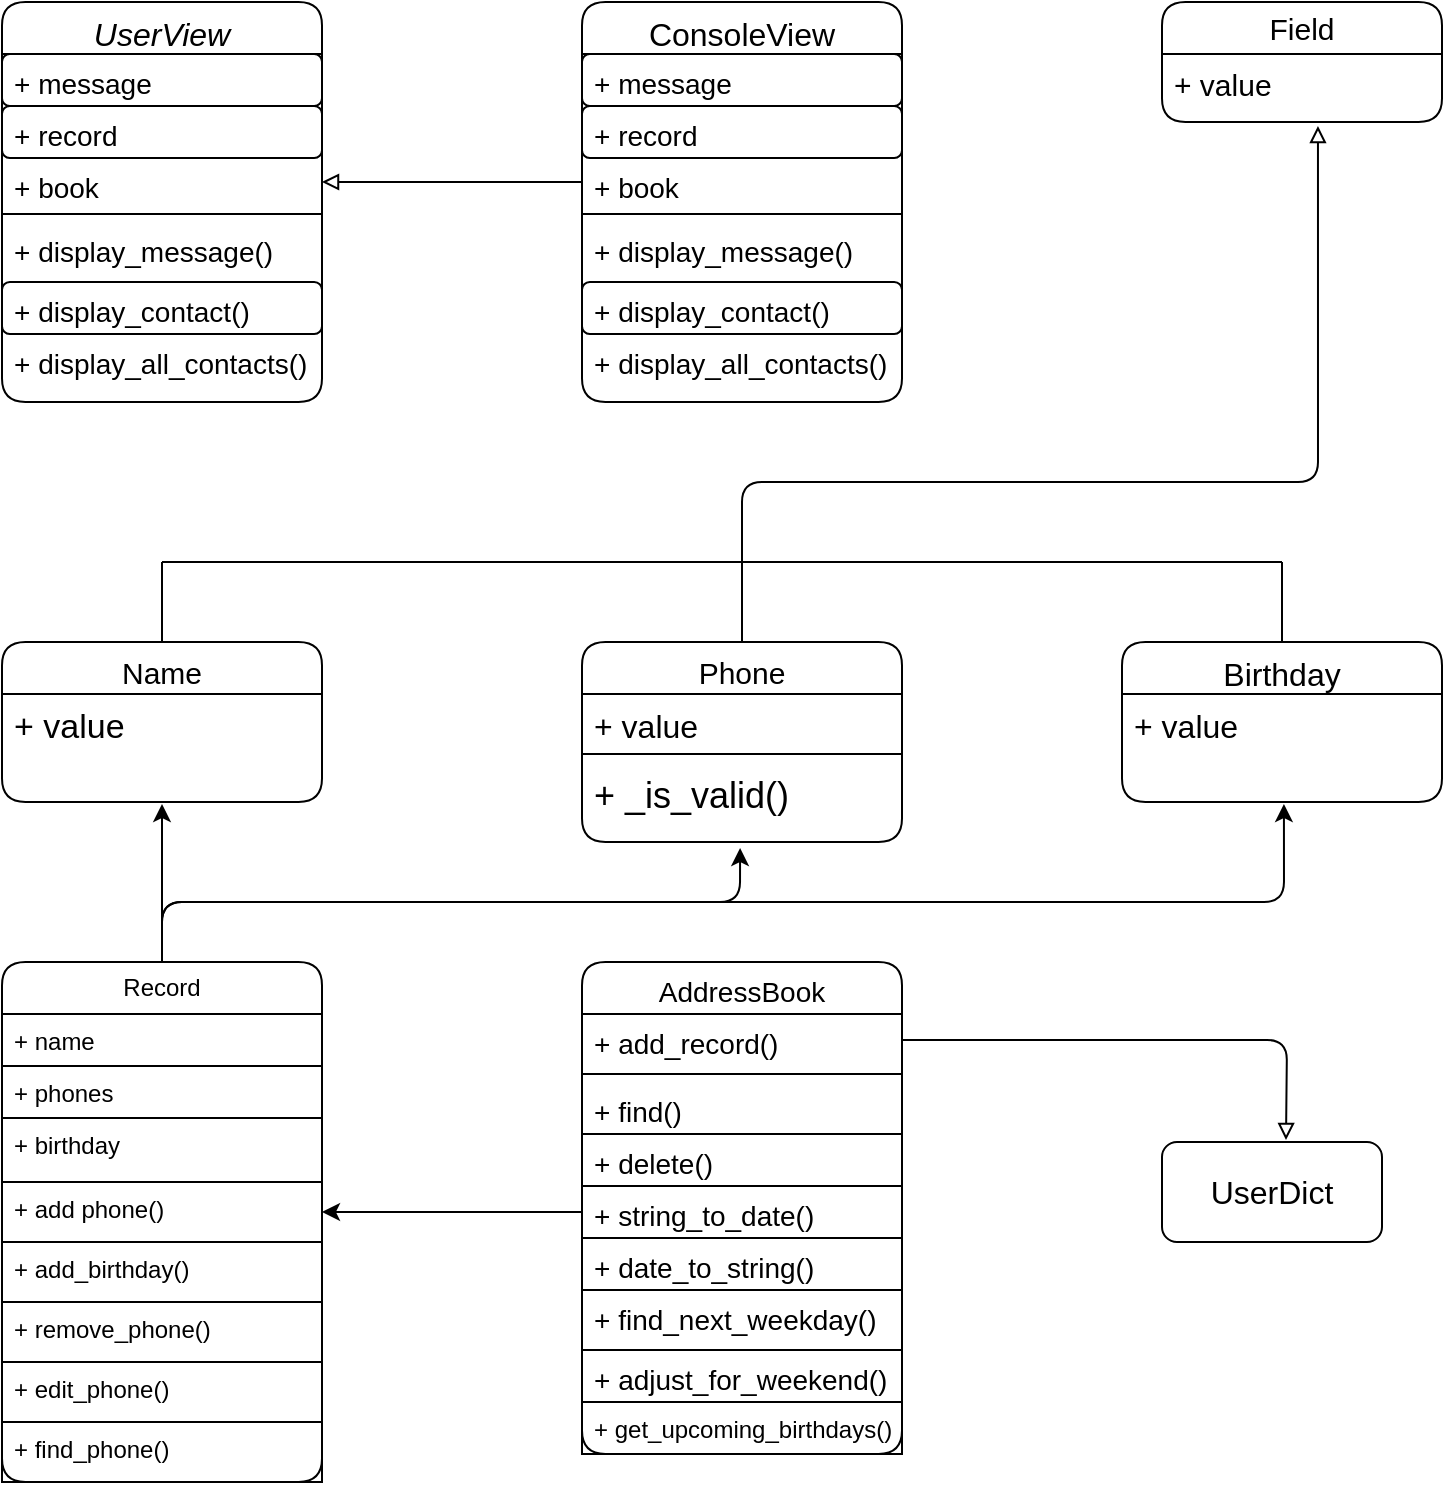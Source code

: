 <mxfile version="24.8.6">
  <diagram id="C5RBs43oDa-KdzZeNtuy" name="Page-1">
    <mxGraphModel dx="1434" dy="746" grid="1" gridSize="10" guides="1" tooltips="1" connect="1" arrows="1" fold="1" page="1" pageScale="1" pageWidth="827" pageHeight="1169" math="0" shadow="0">
      <root>
        <mxCell id="WIyWlLk6GJQsqaUBKTNV-0" />
        <mxCell id="WIyWlLk6GJQsqaUBKTNV-1" parent="WIyWlLk6GJQsqaUBKTNV-0" />
        <mxCell id="zkfFHV4jXpPFQw0GAbJ--0" value="UserView" style="swimlane;fontStyle=2;align=center;verticalAlign=top;childLayout=stackLayout;horizontal=1;startSize=26;horizontalStack=0;resizeParent=1;resizeLast=0;collapsible=1;marginBottom=0;rounded=1;shadow=0;strokeWidth=1;fontSize=16;" parent="WIyWlLk6GJQsqaUBKTNV-1" vertex="1">
          <mxGeometry x="40" y="40" width="160" height="200" as="geometry">
            <mxRectangle x="230" y="140" width="160" height="26" as="alternateBounds" />
          </mxGeometry>
        </mxCell>
        <mxCell id="zkfFHV4jXpPFQw0GAbJ--1" value="+ message" style="text;align=left;verticalAlign=top;spacingLeft=4;spacingRight=4;overflow=hidden;rotatable=0;points=[[0,0.5],[1,0.5]];portConstraint=eastwest;fontSize=14;strokeColor=default;rounded=1;" parent="zkfFHV4jXpPFQw0GAbJ--0" vertex="1">
          <mxGeometry y="26" width="160" height="26" as="geometry" />
        </mxCell>
        <mxCell id="zkfFHV4jXpPFQw0GAbJ--2" value="+ record" style="text;align=left;verticalAlign=top;spacingLeft=4;spacingRight=4;overflow=hidden;rotatable=0;points=[[0,0.5],[1,0.5]];portConstraint=eastwest;rounded=1;shadow=0;html=0;fontSize=14;strokeColor=default;" parent="zkfFHV4jXpPFQw0GAbJ--0" vertex="1">
          <mxGeometry y="52" width="160" height="26" as="geometry" />
        </mxCell>
        <mxCell id="zkfFHV4jXpPFQw0GAbJ--3" value="+ book" style="text;align=left;verticalAlign=top;spacingLeft=4;spacingRight=4;overflow=hidden;rotatable=0;points=[[0,0.5],[1,0.5]];portConstraint=eastwest;rounded=1;shadow=0;html=0;fontSize=14;strokeColor=none;" parent="zkfFHV4jXpPFQw0GAbJ--0" vertex="1">
          <mxGeometry y="78" width="160" height="24" as="geometry" />
        </mxCell>
        <mxCell id="zkfFHV4jXpPFQw0GAbJ--4" value="" style="line;html=1;strokeWidth=1;align=left;verticalAlign=middle;spacingTop=-1;spacingLeft=3;spacingRight=3;rotatable=0;labelPosition=right;points=[];portConstraint=eastwest;rounded=1;" parent="zkfFHV4jXpPFQw0GAbJ--0" vertex="1">
          <mxGeometry y="102" width="160" height="8" as="geometry" />
        </mxCell>
        <mxCell id="zkfFHV4jXpPFQw0GAbJ--5" value="+ display_message()" style="text;align=left;verticalAlign=top;spacingLeft=4;spacingRight=4;overflow=hidden;rotatable=0;points=[[0,0.5],[1,0.5]];portConstraint=eastwest;fontSize=14;strokeColor=none;rounded=1;" parent="zkfFHV4jXpPFQw0GAbJ--0" vertex="1">
          <mxGeometry y="110" width="160" height="30" as="geometry" />
        </mxCell>
        <mxCell id="8JFS-HZTUzqbWkByuzL_-0" value="+ display_contact()" style="text;align=left;verticalAlign=top;spacingLeft=4;spacingRight=4;overflow=hidden;rotatable=0;points=[[0,0.5],[1,0.5]];portConstraint=eastwest;fontSize=14;strokeColor=default;rounded=1;" vertex="1" parent="zkfFHV4jXpPFQw0GAbJ--0">
          <mxGeometry y="140" width="160" height="26" as="geometry" />
        </mxCell>
        <mxCell id="8JFS-HZTUzqbWkByuzL_-1" value="+ display_all_contacts()" style="text;align=left;verticalAlign=top;spacingLeft=4;spacingRight=4;overflow=hidden;rotatable=0;points=[[0,0.5],[1,0.5]];portConstraint=eastwest;fontSize=14;rounded=1;" vertex="1" parent="zkfFHV4jXpPFQw0GAbJ--0">
          <mxGeometry y="166" width="160" height="34" as="geometry" />
        </mxCell>
        <mxCell id="8JFS-HZTUzqbWkByuzL_-11" value="ConsoleView" style="swimlane;fontStyle=0;align=center;verticalAlign=top;childLayout=stackLayout;horizontal=1;startSize=26;horizontalStack=0;resizeParent=1;resizeLast=0;collapsible=1;marginBottom=0;rounded=1;shadow=0;strokeWidth=1;fontSize=16;" vertex="1" parent="WIyWlLk6GJQsqaUBKTNV-1">
          <mxGeometry x="330" y="40" width="160" height="200" as="geometry">
            <mxRectangle x="230" y="140" width="160" height="26" as="alternateBounds" />
          </mxGeometry>
        </mxCell>
        <mxCell id="8JFS-HZTUzqbWkByuzL_-12" value="+ message" style="text;align=left;verticalAlign=top;spacingLeft=4;spacingRight=4;overflow=hidden;rotatable=0;points=[[0,0.5],[1,0.5]];portConstraint=eastwest;fontSize=14;strokeColor=default;rounded=1;" vertex="1" parent="8JFS-HZTUzqbWkByuzL_-11">
          <mxGeometry y="26" width="160" height="26" as="geometry" />
        </mxCell>
        <mxCell id="8JFS-HZTUzqbWkByuzL_-13" value="+ record" style="text;align=left;verticalAlign=top;spacingLeft=4;spacingRight=4;overflow=hidden;rotatable=0;points=[[0,0.5],[1,0.5]];portConstraint=eastwest;rounded=1;shadow=0;html=0;fontSize=14;strokeColor=default;" vertex="1" parent="8JFS-HZTUzqbWkByuzL_-11">
          <mxGeometry y="52" width="160" height="26" as="geometry" />
        </mxCell>
        <mxCell id="8JFS-HZTUzqbWkByuzL_-14" value="+ book" style="text;align=left;verticalAlign=top;spacingLeft=4;spacingRight=4;overflow=hidden;rotatable=0;points=[[0,0.5],[1,0.5]];portConstraint=eastwest;rounded=1;shadow=0;html=0;fontSize=14;strokeColor=none;" vertex="1" parent="8JFS-HZTUzqbWkByuzL_-11">
          <mxGeometry y="78" width="160" height="24" as="geometry" />
        </mxCell>
        <mxCell id="8JFS-HZTUzqbWkByuzL_-15" value="" style="line;html=1;strokeWidth=1;align=left;verticalAlign=middle;spacingTop=-1;spacingLeft=3;spacingRight=3;rotatable=0;labelPosition=right;points=[];portConstraint=eastwest;rounded=1;" vertex="1" parent="8JFS-HZTUzqbWkByuzL_-11">
          <mxGeometry y="102" width="160" height="8" as="geometry" />
        </mxCell>
        <mxCell id="8JFS-HZTUzqbWkByuzL_-16" value="+ display_message()" style="text;align=left;verticalAlign=top;spacingLeft=4;spacingRight=4;overflow=hidden;rotatable=0;points=[[0,0.5],[1,0.5]];portConstraint=eastwest;fontSize=14;strokeColor=none;rounded=1;" vertex="1" parent="8JFS-HZTUzqbWkByuzL_-11">
          <mxGeometry y="110" width="160" height="30" as="geometry" />
        </mxCell>
        <mxCell id="8JFS-HZTUzqbWkByuzL_-17" value="+ display_contact()" style="text;align=left;verticalAlign=top;spacingLeft=4;spacingRight=4;overflow=hidden;rotatable=0;points=[[0,0.5],[1,0.5]];portConstraint=eastwest;fontSize=14;strokeColor=default;rounded=1;" vertex="1" parent="8JFS-HZTUzqbWkByuzL_-11">
          <mxGeometry y="140" width="160" height="26" as="geometry" />
        </mxCell>
        <mxCell id="8JFS-HZTUzqbWkByuzL_-18" value="+ display_all_contacts()" style="text;align=left;verticalAlign=top;spacingLeft=4;spacingRight=4;overflow=hidden;rotatable=0;points=[[0,0.5],[1,0.5]];portConstraint=eastwest;fontSize=14;rounded=1;" vertex="1" parent="8JFS-HZTUzqbWkByuzL_-11">
          <mxGeometry y="166" width="160" height="26" as="geometry" />
        </mxCell>
        <mxCell id="8JFS-HZTUzqbWkByuzL_-32" style="edgeStyle=orthogonalEdgeStyle;rounded=1;orthogonalLoop=1;jettySize=auto;html=1;exitX=0;exitY=0.5;exitDx=0;exitDy=0;entryX=1;entryY=0.5;entryDx=0;entryDy=0;labelBackgroundColor=none;fontColor=default;endArrow=block;endFill=0;" edge="1" parent="WIyWlLk6GJQsqaUBKTNV-1" source="8JFS-HZTUzqbWkByuzL_-14" target="zkfFHV4jXpPFQw0GAbJ--3">
          <mxGeometry relative="1" as="geometry" />
        </mxCell>
        <mxCell id="8JFS-HZTUzqbWkByuzL_-33" value="&lt;font style=&quot;font-size: 15px;&quot;&gt;Field&lt;/font&gt;" style="swimlane;fontStyle=0;childLayout=stackLayout;horizontal=1;startSize=26;fillColor=none;horizontalStack=0;resizeParent=1;resizeParentMax=0;resizeLast=0;collapsible=1;marginBottom=0;whiteSpace=wrap;html=1;rounded=1;" vertex="1" parent="WIyWlLk6GJQsqaUBKTNV-1">
          <mxGeometry x="620" y="40" width="140" height="60" as="geometry" />
        </mxCell>
        <mxCell id="8JFS-HZTUzqbWkByuzL_-34" value="&lt;font style=&quot;font-size: 15px;&quot;&gt;+ value&lt;/font&gt;" style="text;strokeColor=none;fillColor=none;align=left;verticalAlign=top;spacingLeft=4;spacingRight=4;overflow=hidden;rotatable=0;points=[[0,0.5],[1,0.5]];portConstraint=eastwest;whiteSpace=wrap;html=1;rounded=1;" vertex="1" parent="8JFS-HZTUzqbWkByuzL_-33">
          <mxGeometry y="26" width="140" height="34" as="geometry" />
        </mxCell>
        <mxCell id="8JFS-HZTUzqbWkByuzL_-54" style="rounded=1;orthogonalLoop=1;jettySize=auto;html=1;exitX=0.5;exitY=0;exitDx=0;exitDy=0;endArrow=none;endFill=0;" edge="1" parent="WIyWlLk6GJQsqaUBKTNV-1" source="8JFS-HZTUzqbWkByuzL_-37">
          <mxGeometry relative="1" as="geometry">
            <mxPoint x="120" y="320" as="targetPoint" />
          </mxGeometry>
        </mxCell>
        <mxCell id="8JFS-HZTUzqbWkByuzL_-37" value="&lt;div style=&quot;&quot;&gt;&lt;span style=&quot;font-size: 15px; font-weight: normal; background-color: initial;&quot;&gt;Name&lt;/span&gt;&lt;/div&gt;" style="swimlane;fontStyle=1;align=center;verticalAlign=top;childLayout=stackLayout;horizontal=1;startSize=26;horizontalStack=0;resizeParent=1;resizeParentMax=0;resizeLast=0;collapsible=1;marginBottom=0;whiteSpace=wrap;html=1;rounded=1;" vertex="1" parent="WIyWlLk6GJQsqaUBKTNV-1">
          <mxGeometry x="40" y="360" width="160" height="80" as="geometry" />
        </mxCell>
        <mxCell id="8JFS-HZTUzqbWkByuzL_-38" value="&lt;font style=&quot;font-size: 17px;&quot;&gt;+ value&lt;/font&gt;" style="text;strokeColor=none;fillColor=none;align=left;verticalAlign=top;spacingLeft=4;spacingRight=4;overflow=hidden;rotatable=0;points=[[0,0.5],[1,0.5]];portConstraint=eastwest;whiteSpace=wrap;html=1;rounded=1;" vertex="1" parent="8JFS-HZTUzqbWkByuzL_-37">
          <mxGeometry y="26" width="160" height="54" as="geometry" />
        </mxCell>
        <mxCell id="8JFS-HZTUzqbWkByuzL_-57" style="edgeStyle=none;rounded=1;orthogonalLoop=1;jettySize=auto;html=1;endArrow=none;endFill=0;" edge="1" parent="WIyWlLk6GJQsqaUBKTNV-1">
          <mxGeometry relative="1" as="geometry">
            <mxPoint x="410" y="320" as="targetPoint" />
            <mxPoint x="410" y="360" as="sourcePoint" />
          </mxGeometry>
        </mxCell>
        <mxCell id="8JFS-HZTUzqbWkByuzL_-41" value="&lt;span style=&quot;font-weight: normal;&quot;&gt;&lt;font style=&quot;font-size: 15px;&quot;&gt;Phone&lt;/font&gt;&lt;/span&gt;" style="swimlane;fontStyle=1;align=center;verticalAlign=top;childLayout=stackLayout;horizontal=1;startSize=26;horizontalStack=0;resizeParent=1;resizeParentMax=0;resizeLast=0;collapsible=1;marginBottom=0;whiteSpace=wrap;html=1;rounded=1;" vertex="1" parent="WIyWlLk6GJQsqaUBKTNV-1">
          <mxGeometry x="330" y="360" width="160" height="100" as="geometry" />
        </mxCell>
        <mxCell id="8JFS-HZTUzqbWkByuzL_-42" value="&lt;font style=&quot;font-size: 16px;&quot;&gt;+ value&lt;/font&gt;" style="text;strokeColor=none;fillColor=none;align=left;verticalAlign=top;spacingLeft=4;spacingRight=4;overflow=hidden;rotatable=0;points=[[0,0.5],[1,0.5]];portConstraint=eastwest;whiteSpace=wrap;html=1;rounded=1;" vertex="1" parent="8JFS-HZTUzqbWkByuzL_-41">
          <mxGeometry y="26" width="160" height="26" as="geometry" />
        </mxCell>
        <mxCell id="8JFS-HZTUzqbWkByuzL_-43" value="" style="line;strokeWidth=1;fillColor=none;align=left;verticalAlign=middle;spacingTop=-1;spacingLeft=3;spacingRight=3;rotatable=0;labelPosition=right;points=[];portConstraint=eastwest;strokeColor=inherit;rounded=1;" vertex="1" parent="8JFS-HZTUzqbWkByuzL_-41">
          <mxGeometry y="52" width="160" height="8" as="geometry" />
        </mxCell>
        <mxCell id="8JFS-HZTUzqbWkByuzL_-44" value="&lt;font style=&quot;font-size: 18px;&quot;&gt;+ _is_valid()&lt;/font&gt;" style="text;strokeColor=none;fillColor=none;align=left;verticalAlign=top;spacingLeft=4;spacingRight=4;overflow=hidden;rotatable=0;points=[[0,0.5],[1,0.5]];portConstraint=eastwest;whiteSpace=wrap;html=1;rounded=1;" vertex="1" parent="8JFS-HZTUzqbWkByuzL_-41">
          <mxGeometry y="60" width="160" height="40" as="geometry" />
        </mxCell>
        <mxCell id="8JFS-HZTUzqbWkByuzL_-55" style="rounded=1;orthogonalLoop=1;jettySize=auto;html=1;exitX=0.5;exitY=0;exitDx=0;exitDy=0;endArrow=none;endFill=0;" edge="1" parent="WIyWlLk6GJQsqaUBKTNV-1" source="8JFS-HZTUzqbWkByuzL_-45">
          <mxGeometry relative="1" as="geometry">
            <mxPoint x="680" y="320" as="targetPoint" />
          </mxGeometry>
        </mxCell>
        <mxCell id="8JFS-HZTUzqbWkByuzL_-45" value="&lt;span style=&quot;font-weight: normal;&quot;&gt;&lt;font style=&quot;font-size: 16px;&quot;&gt;Birthday&lt;/font&gt;&lt;/span&gt;" style="swimlane;fontStyle=1;align=center;verticalAlign=top;childLayout=stackLayout;horizontal=1;startSize=26;horizontalStack=0;resizeParent=1;resizeParentMax=0;resizeLast=0;collapsible=1;marginBottom=0;whiteSpace=wrap;html=1;rounded=1;" vertex="1" parent="WIyWlLk6GJQsqaUBKTNV-1">
          <mxGeometry x="600" y="360" width="160" height="80" as="geometry" />
        </mxCell>
        <mxCell id="8JFS-HZTUzqbWkByuzL_-46" value="&lt;div style=&quot;text-align: justify; font-size: 16px;&quot;&gt;&lt;span style=&quot;background-color: initial;&quot;&gt;+ value&lt;/span&gt;&lt;/div&gt;" style="text;strokeColor=none;fillColor=none;align=left;verticalAlign=top;spacingLeft=4;spacingRight=4;overflow=hidden;rotatable=0;points=[[0,0.5],[1,0.5]];portConstraint=eastwest;whiteSpace=wrap;html=1;rounded=1;" vertex="1" parent="8JFS-HZTUzqbWkByuzL_-45">
          <mxGeometry y="26" width="160" height="54" as="geometry" />
        </mxCell>
        <mxCell id="8JFS-HZTUzqbWkByuzL_-58" value="" style="endArrow=none;html=1;rounded=1;" edge="1" parent="WIyWlLk6GJQsqaUBKTNV-1">
          <mxGeometry width="50" height="50" relative="1" as="geometry">
            <mxPoint x="120" y="320" as="sourcePoint" />
            <mxPoint x="680" y="320" as="targetPoint" />
          </mxGeometry>
        </mxCell>
        <mxCell id="8JFS-HZTUzqbWkByuzL_-61" style="edgeStyle=orthogonalEdgeStyle;rounded=1;orthogonalLoop=1;jettySize=auto;html=1;exitX=0.5;exitY=0;exitDx=0;exitDy=0;entryX=0.557;entryY=1.059;entryDx=0;entryDy=0;entryPerimeter=0;endArrow=block;endFill=0;" edge="1" parent="WIyWlLk6GJQsqaUBKTNV-1" source="8JFS-HZTUzqbWkByuzL_-41" target="8JFS-HZTUzqbWkByuzL_-34">
          <mxGeometry relative="1" as="geometry">
            <Array as="points">
              <mxPoint x="410" y="280" />
              <mxPoint x="698" y="280" />
            </Array>
          </mxGeometry>
        </mxCell>
        <mxCell id="8JFS-HZTUzqbWkByuzL_-69" value="Record" style="swimlane;fontStyle=0;childLayout=stackLayout;horizontal=1;startSize=26;fillColor=none;horizontalStack=0;resizeParent=1;resizeParentMax=0;resizeLast=0;collapsible=1;marginBottom=0;whiteSpace=wrap;html=1;rounded=1;" vertex="1" parent="WIyWlLk6GJQsqaUBKTNV-1">
          <mxGeometry x="40" y="520" width="160" height="260" as="geometry" />
        </mxCell>
        <mxCell id="8JFS-HZTUzqbWkByuzL_-70" value="+ name" style="text;strokeColor=default;fillColor=none;align=left;verticalAlign=top;spacingLeft=4;spacingRight=4;overflow=hidden;rotatable=0;points=[[0,0.5],[1,0.5]];portConstraint=eastwest;whiteSpace=wrap;html=1;" vertex="1" parent="8JFS-HZTUzqbWkByuzL_-69">
          <mxGeometry y="26" width="160" height="26" as="geometry" />
        </mxCell>
        <mxCell id="8JFS-HZTUzqbWkByuzL_-71" value="+ phones" style="text;strokeColor=none;fillColor=none;align=left;verticalAlign=top;spacingLeft=4;spacingRight=4;overflow=hidden;rotatable=0;points=[[0,0.5],[1,0.5]];portConstraint=eastwest;whiteSpace=wrap;html=1;" vertex="1" parent="8JFS-HZTUzqbWkByuzL_-69">
          <mxGeometry y="52" width="160" height="26" as="geometry" />
        </mxCell>
        <mxCell id="8JFS-HZTUzqbWkByuzL_-72" value="&lt;div&gt;+ birthday&lt;/div&gt;" style="text;strokeColor=default;fillColor=none;align=left;verticalAlign=top;spacingLeft=4;spacingRight=4;overflow=hidden;rotatable=0;points=[[0,0.5],[1,0.5]];portConstraint=eastwest;whiteSpace=wrap;html=1;" vertex="1" parent="8JFS-HZTUzqbWkByuzL_-69">
          <mxGeometry y="78" width="160" height="32" as="geometry" />
        </mxCell>
        <mxCell id="8JFS-HZTUzqbWkByuzL_-75" value="+ add phone()" style="text;strokeColor=default;fillColor=none;align=left;verticalAlign=top;spacingLeft=4;spacingRight=4;overflow=hidden;rotatable=0;points=[[0,0.5],[1,0.5]];portConstraint=eastwest;whiteSpace=wrap;html=1;" vertex="1" parent="8JFS-HZTUzqbWkByuzL_-69">
          <mxGeometry y="110" width="160" height="30" as="geometry" />
        </mxCell>
        <mxCell id="8JFS-HZTUzqbWkByuzL_-74" value="+ add_birthday()" style="text;strokeColor=default;fillColor=none;align=left;verticalAlign=top;spacingLeft=4;spacingRight=4;overflow=hidden;rotatable=0;points=[[0,0.5],[1,0.5]];portConstraint=eastwest;whiteSpace=wrap;html=1;" vertex="1" parent="8JFS-HZTUzqbWkByuzL_-69">
          <mxGeometry y="140" width="160" height="30" as="geometry" />
        </mxCell>
        <mxCell id="8JFS-HZTUzqbWkByuzL_-73" value="+ remove_phone()" style="text;strokeColor=default;fillColor=none;align=left;verticalAlign=top;spacingLeft=4;spacingRight=4;overflow=hidden;rotatable=0;points=[[0,0.5],[1,0.5]];portConstraint=eastwest;whiteSpace=wrap;html=1;" vertex="1" parent="8JFS-HZTUzqbWkByuzL_-69">
          <mxGeometry y="170" width="160" height="30" as="geometry" />
        </mxCell>
        <mxCell id="8JFS-HZTUzqbWkByuzL_-81" value="+ edit_phone()" style="text;strokeColor=default;fillColor=none;align=left;verticalAlign=top;spacingLeft=4;spacingRight=4;overflow=hidden;rotatable=0;points=[[0,0.5],[1,0.5]];portConstraint=eastwest;whiteSpace=wrap;html=1;" vertex="1" parent="8JFS-HZTUzqbWkByuzL_-69">
          <mxGeometry y="200" width="160" height="30" as="geometry" />
        </mxCell>
        <mxCell id="8JFS-HZTUzqbWkByuzL_-80" value="+ find_phone()" style="text;strokeColor=default;fillColor=none;align=left;verticalAlign=top;spacingLeft=4;spacingRight=4;overflow=hidden;rotatable=0;points=[[0,0.5],[1,0.5]];portConstraint=eastwest;whiteSpace=wrap;html=1;" vertex="1" parent="8JFS-HZTUzqbWkByuzL_-69">
          <mxGeometry y="230" width="160" height="30" as="geometry" />
        </mxCell>
        <mxCell id="8JFS-HZTUzqbWkByuzL_-82" value="&lt;span style=&quot;font-size: 14px;&quot;&gt;&lt;font style=&quot;font-size: 14px;&quot;&gt;AddressBook&lt;/font&gt;&lt;/span&gt;" style="swimlane;fontStyle=0;align=center;verticalAlign=top;childLayout=stackLayout;horizontal=1;startSize=26;horizontalStack=0;resizeParent=1;resizeParentMax=0;resizeLast=0;collapsible=1;marginBottom=0;whiteSpace=wrap;html=1;rounded=1;strokeColor=default;fontSize=14;" vertex="1" parent="WIyWlLk6GJQsqaUBKTNV-1">
          <mxGeometry x="330" y="520" width="160" height="246" as="geometry" />
        </mxCell>
        <mxCell id="8JFS-HZTUzqbWkByuzL_-83" value="+ add_record()" style="text;strokeColor=none;fillColor=none;align=left;verticalAlign=top;spacingLeft=4;spacingRight=4;overflow=hidden;rotatable=0;points=[[0,0.5],[1,0.5]];portConstraint=eastwest;whiteSpace=wrap;html=1;fontSize=14;" vertex="1" parent="8JFS-HZTUzqbWkByuzL_-82">
          <mxGeometry y="26" width="160" height="26" as="geometry" />
        </mxCell>
        <mxCell id="8JFS-HZTUzqbWkByuzL_-84" value="" style="line;strokeWidth=1;fillColor=none;align=left;verticalAlign=middle;spacingTop=-1;spacingLeft=3;spacingRight=3;rotatable=0;labelPosition=right;points=[];portConstraint=eastwest;strokeColor=inherit;rounded=1;" vertex="1" parent="8JFS-HZTUzqbWkByuzL_-82">
          <mxGeometry y="52" width="160" height="8" as="geometry" />
        </mxCell>
        <mxCell id="8JFS-HZTUzqbWkByuzL_-85" value="+ find()" style="text;strokeColor=none;fillColor=none;align=left;verticalAlign=top;spacingLeft=4;spacingRight=4;overflow=hidden;rotatable=0;points=[[0,0.5],[1,0.5]];portConstraint=eastwest;whiteSpace=wrap;html=1;fontSize=14;" vertex="1" parent="8JFS-HZTUzqbWkByuzL_-82">
          <mxGeometry y="60" width="160" height="26" as="geometry" />
        </mxCell>
        <mxCell id="8JFS-HZTUzqbWkByuzL_-86" value="+ delete()" style="text;strokeColor=default;fillColor=none;align=left;verticalAlign=top;spacingLeft=4;spacingRight=4;overflow=hidden;rotatable=0;points=[[0,0.5],[1,0.5]];portConstraint=eastwest;whiteSpace=wrap;html=1;fontSize=14;" vertex="1" parent="8JFS-HZTUzqbWkByuzL_-82">
          <mxGeometry y="86" width="160" height="26" as="geometry" />
        </mxCell>
        <mxCell id="8JFS-HZTUzqbWkByuzL_-87" value="+ string_to_date()" style="text;strokeColor=default;fillColor=none;align=left;verticalAlign=top;spacingLeft=4;spacingRight=4;overflow=hidden;rotatable=0;points=[[0,0.5],[1,0.5]];portConstraint=eastwest;whiteSpace=wrap;html=1;fontSize=14;" vertex="1" parent="8JFS-HZTUzqbWkByuzL_-82">
          <mxGeometry y="112" width="160" height="26" as="geometry" />
        </mxCell>
        <mxCell id="8JFS-HZTUzqbWkByuzL_-88" value="+ date_to_string()" style="text;strokeColor=default;fillColor=none;align=left;verticalAlign=top;spacingLeft=4;spacingRight=4;overflow=hidden;rotatable=0;points=[[0,0.5],[1,0.5]];portConstraint=eastwest;whiteSpace=wrap;html=1;fontSize=14;" vertex="1" parent="8JFS-HZTUzqbWkByuzL_-82">
          <mxGeometry y="138" width="160" height="26" as="geometry" />
        </mxCell>
        <mxCell id="8JFS-HZTUzqbWkByuzL_-89" value="+ find_next_weekday()" style="text;strokeColor=default;fillColor=none;align=left;verticalAlign=top;spacingLeft=4;spacingRight=4;overflow=hidden;rotatable=0;points=[[0,0.5],[1,0.5]];portConstraint=eastwest;whiteSpace=wrap;html=1;fontSize=14;" vertex="1" parent="8JFS-HZTUzqbWkByuzL_-82">
          <mxGeometry y="164" width="160" height="30" as="geometry" />
        </mxCell>
        <mxCell id="8JFS-HZTUzqbWkByuzL_-90" value="+ adjust_for_weekend()" style="text;strokeColor=default;fillColor=none;align=left;verticalAlign=top;spacingLeft=4;spacingRight=4;overflow=hidden;rotatable=0;points=[[0,0.5],[1,0.5]];portConstraint=eastwest;whiteSpace=wrap;html=1;fontSize=14;" vertex="1" parent="8JFS-HZTUzqbWkByuzL_-82">
          <mxGeometry y="194" width="160" height="26" as="geometry" />
        </mxCell>
        <mxCell id="8JFS-HZTUzqbWkByuzL_-91" value="&lt;span style=&quot;background-color: rgb(255, 255, 255); font-size: 12px;&quot;&gt;+ get_upcoming_birthdays()&lt;/span&gt;" style="text;strokeColor=default;fillColor=none;align=left;verticalAlign=top;spacingLeft=4;spacingRight=4;overflow=hidden;rotatable=0;points=[[0,0.5],[1,0.5]];portConstraint=eastwest;whiteSpace=wrap;html=1;fontSize=12;" vertex="1" parent="8JFS-HZTUzqbWkByuzL_-82">
          <mxGeometry y="220" width="160" height="26" as="geometry" />
        </mxCell>
        <mxCell id="8JFS-HZTUzqbWkByuzL_-97" value="&lt;font style=&quot;font-size: 16px;&quot;&gt;UserDict&lt;/font&gt;" style="html=1;whiteSpace=wrap;rounded=1;" vertex="1" parent="WIyWlLk6GJQsqaUBKTNV-1">
          <mxGeometry x="620" y="610" width="110" height="50" as="geometry" />
        </mxCell>
        <mxCell id="8JFS-HZTUzqbWkByuzL_-99" style="edgeStyle=orthogonalEdgeStyle;rounded=1;orthogonalLoop=1;jettySize=auto;html=1;exitX=1;exitY=0.5;exitDx=0;exitDy=0;endArrow=block;endFill=0;" edge="1" parent="WIyWlLk6GJQsqaUBKTNV-1" source="8JFS-HZTUzqbWkByuzL_-83">
          <mxGeometry relative="1" as="geometry">
            <mxPoint x="682" y="609" as="targetPoint" />
          </mxGeometry>
        </mxCell>
        <mxCell id="8JFS-HZTUzqbWkByuzL_-100" style="edgeStyle=orthogonalEdgeStyle;rounded=1;orthogonalLoop=1;jettySize=auto;html=1;exitX=0.5;exitY=0;exitDx=0;exitDy=0;entryX=0.5;entryY=1.019;entryDx=0;entryDy=0;entryPerimeter=0;" edge="1" parent="WIyWlLk6GJQsqaUBKTNV-1" source="8JFS-HZTUzqbWkByuzL_-69" target="8JFS-HZTUzqbWkByuzL_-38">
          <mxGeometry relative="1" as="geometry" />
        </mxCell>
        <mxCell id="8JFS-HZTUzqbWkByuzL_-101" style="edgeStyle=orthogonalEdgeStyle;rounded=1;orthogonalLoop=1;jettySize=auto;html=1;exitX=0.5;exitY=0;exitDx=0;exitDy=0;entryX=0.506;entryY=1.019;entryDx=0;entryDy=0;entryPerimeter=0;" edge="1" parent="WIyWlLk6GJQsqaUBKTNV-1" source="8JFS-HZTUzqbWkByuzL_-69" target="8JFS-HZTUzqbWkByuzL_-46">
          <mxGeometry relative="1" as="geometry">
            <Array as="points">
              <mxPoint x="120" y="490" />
              <mxPoint x="681" y="490" />
            </Array>
          </mxGeometry>
        </mxCell>
        <mxCell id="8JFS-HZTUzqbWkByuzL_-102" style="edgeStyle=orthogonalEdgeStyle;rounded=1;orthogonalLoop=1;jettySize=auto;html=1;exitX=0.5;exitY=0;exitDx=0;exitDy=0;entryX=0.494;entryY=1.075;entryDx=0;entryDy=0;entryPerimeter=0;" edge="1" parent="WIyWlLk6GJQsqaUBKTNV-1" source="8JFS-HZTUzqbWkByuzL_-69" target="8JFS-HZTUzqbWkByuzL_-44">
          <mxGeometry relative="1" as="geometry">
            <Array as="points">
              <mxPoint x="120" y="490" />
              <mxPoint x="409" y="490" />
            </Array>
          </mxGeometry>
        </mxCell>
        <mxCell id="8JFS-HZTUzqbWkByuzL_-103" style="edgeStyle=orthogonalEdgeStyle;rounded=1;orthogonalLoop=1;jettySize=auto;html=1;exitX=0;exitY=0.5;exitDx=0;exitDy=0;entryX=1;entryY=0.5;entryDx=0;entryDy=0;" edge="1" parent="WIyWlLk6GJQsqaUBKTNV-1" source="8JFS-HZTUzqbWkByuzL_-87" target="8JFS-HZTUzqbWkByuzL_-75">
          <mxGeometry relative="1" as="geometry" />
        </mxCell>
      </root>
    </mxGraphModel>
  </diagram>
</mxfile>
